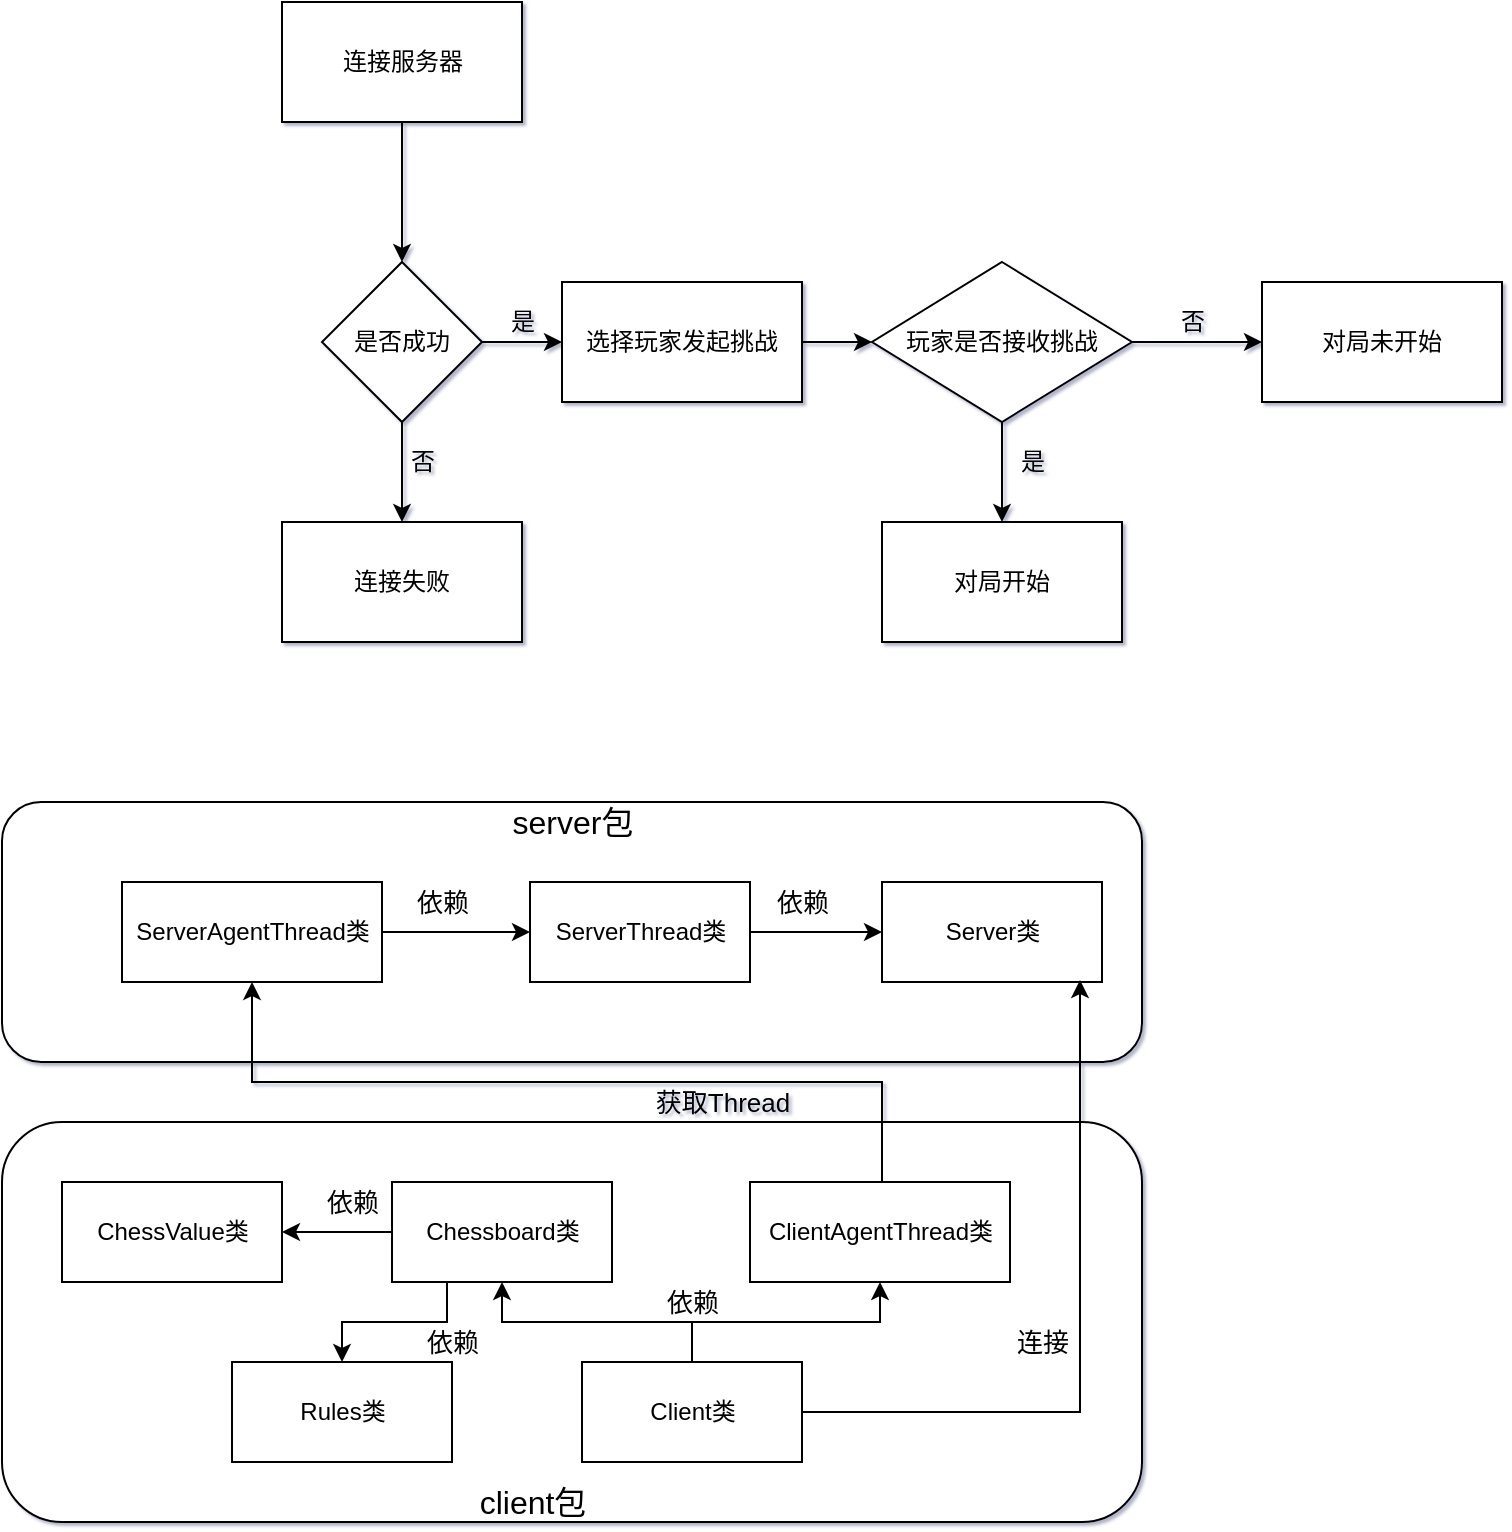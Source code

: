 <mxfile version="18.1.3" type="github">
  <diagram id="6qBIIyij7JlT-GvtMwbE" name="第 1 页">
    <mxGraphModel dx="930" dy="613" grid="1" gridSize="10" guides="1" tooltips="1" connect="1" arrows="1" fold="1" page="1" pageScale="1" pageWidth="827" pageHeight="1169" background="none" math="0" shadow="1">
      <root>
        <mxCell id="0" />
        <mxCell id="1" parent="0" />
        <mxCell id="x7iVse55aIPZz-lThM-Q-39" value="" style="rounded=1;whiteSpace=wrap;fontSize=16;" parent="1" vertex="1">
          <mxGeometry x="40" y="670" width="570" height="200" as="geometry" />
        </mxCell>
        <mxCell id="x7iVse55aIPZz-lThM-Q-35" value="" style="rounded=1;whiteSpace=wrap;html=1;" parent="1" vertex="1">
          <mxGeometry x="40" y="510" width="570" height="130" as="geometry" />
        </mxCell>
        <mxCell id="x7iVse55aIPZz-lThM-Q-3" value="" style="edgeStyle=orthogonalEdgeStyle;rounded=0;orthogonalLoop=1;jettySize=auto;html=1;" parent="1" source="x7iVse55aIPZz-lThM-Q-1" target="x7iVse55aIPZz-lThM-Q-2" edge="1">
          <mxGeometry relative="1" as="geometry" />
        </mxCell>
        <object label="连接服务器" id="x7iVse55aIPZz-lThM-Q-1">
          <mxCell style="verticalLabelPosition=middle;verticalAlign=middle;html=1;shape=mxgraph.basic.rect;fillColor2=none;strokeWidth=1;size=20;indent=5;labelPosition=center;align=center;" parent="1" vertex="1">
            <mxGeometry x="180" y="110" width="120" height="60" as="geometry" />
          </mxCell>
        </object>
        <mxCell id="x7iVse55aIPZz-lThM-Q-5" value="" style="edgeStyle=orthogonalEdgeStyle;rounded=0;orthogonalLoop=1;jettySize=auto;html=1;" parent="1" source="x7iVse55aIPZz-lThM-Q-2" target="x7iVse55aIPZz-lThM-Q-4" edge="1">
          <mxGeometry relative="1" as="geometry" />
        </mxCell>
        <mxCell id="x7iVse55aIPZz-lThM-Q-7" value="" style="edgeStyle=orthogonalEdgeStyle;rounded=0;orthogonalLoop=1;jettySize=auto;html=1;" parent="1" source="x7iVse55aIPZz-lThM-Q-2" target="x7iVse55aIPZz-lThM-Q-6" edge="1">
          <mxGeometry relative="1" as="geometry" />
        </mxCell>
        <mxCell id="x7iVse55aIPZz-lThM-Q-2" value="是否成功" style="rhombus;whiteSpace=wrap;html=1;strokeWidth=1;" parent="1" vertex="1">
          <mxGeometry x="200" y="240" width="80" height="80" as="geometry" />
        </mxCell>
        <mxCell id="x7iVse55aIPZz-lThM-Q-4" value="连接失败" style="whiteSpace=wrap;html=1;strokeWidth=1;" parent="1" vertex="1">
          <mxGeometry x="180" y="370" width="120" height="60" as="geometry" />
        </mxCell>
        <mxCell id="x7iVse55aIPZz-lThM-Q-11" value="" style="edgeStyle=orthogonalEdgeStyle;rounded=0;orthogonalLoop=1;jettySize=auto;html=1;" parent="1" source="x7iVse55aIPZz-lThM-Q-6" target="x7iVse55aIPZz-lThM-Q-10" edge="1">
          <mxGeometry relative="1" as="geometry" />
        </mxCell>
        <mxCell id="x7iVse55aIPZz-lThM-Q-6" value="选择玩家发起挑战" style="whiteSpace=wrap;html=1;strokeWidth=1;" parent="1" vertex="1">
          <mxGeometry x="320" y="250" width="120" height="60" as="geometry" />
        </mxCell>
        <mxCell id="x7iVse55aIPZz-lThM-Q-8" value="是" style="text;html=1;align=center;verticalAlign=middle;resizable=0;points=[];autosize=1;strokeColor=none;fillColor=none;" parent="1" vertex="1">
          <mxGeometry x="285" y="260" width="30" height="20" as="geometry" />
        </mxCell>
        <mxCell id="x7iVse55aIPZz-lThM-Q-9" value="否" style="text;html=1;align=center;verticalAlign=middle;resizable=0;points=[];autosize=1;strokeColor=none;fillColor=none;" parent="1" vertex="1">
          <mxGeometry x="235" y="330" width="30" height="20" as="geometry" />
        </mxCell>
        <mxCell id="x7iVse55aIPZz-lThM-Q-16" value="" style="edgeStyle=orthogonalEdgeStyle;rounded=0;orthogonalLoop=1;jettySize=auto;html=1;" parent="1" source="x7iVse55aIPZz-lThM-Q-10" target="x7iVse55aIPZz-lThM-Q-15" edge="1">
          <mxGeometry relative="1" as="geometry" />
        </mxCell>
        <mxCell id="x7iVse55aIPZz-lThM-Q-23" value="" style="edgeStyle=orthogonalEdgeStyle;rounded=0;orthogonalLoop=1;jettySize=auto;html=1;" parent="1" source="x7iVse55aIPZz-lThM-Q-10" target="x7iVse55aIPZz-lThM-Q-12" edge="1">
          <mxGeometry relative="1" as="geometry" />
        </mxCell>
        <mxCell id="x7iVse55aIPZz-lThM-Q-10" value="玩家是否接收挑战" style="rhombus;whiteSpace=wrap;html=1;strokeWidth=1;" parent="1" vertex="1">
          <mxGeometry x="475" y="240" width="130" height="80" as="geometry" />
        </mxCell>
        <mxCell id="x7iVse55aIPZz-lThM-Q-12" value="对局开始" style="whiteSpace=wrap;html=1;strokeWidth=1;" parent="1" vertex="1">
          <mxGeometry x="480" y="370" width="120" height="60" as="geometry" />
        </mxCell>
        <mxCell id="x7iVse55aIPZz-lThM-Q-15" value="对局未开始" style="whiteSpace=wrap;html=1;strokeWidth=1;" parent="1" vertex="1">
          <mxGeometry x="670" y="250" width="120" height="60" as="geometry" />
        </mxCell>
        <mxCell id="x7iVse55aIPZz-lThM-Q-17" value="否" style="text;html=1;align=center;verticalAlign=middle;resizable=0;points=[];autosize=1;strokeColor=none;fillColor=none;" parent="1" vertex="1">
          <mxGeometry x="620" y="260" width="30" height="20" as="geometry" />
        </mxCell>
        <mxCell id="x7iVse55aIPZz-lThM-Q-22" value="是" style="text;html=1;align=center;verticalAlign=middle;resizable=0;points=[];autosize=1;strokeColor=none;fillColor=none;" parent="1" vertex="1">
          <mxGeometry x="540" y="330" width="30" height="20" as="geometry" />
        </mxCell>
        <mxCell id="x7iVse55aIPZz-lThM-Q-24" value="Server类" style="html=1;" parent="1" vertex="1">
          <mxGeometry x="480" y="550" width="110" height="50" as="geometry" />
        </mxCell>
        <mxCell id="x7iVse55aIPZz-lThM-Q-52" style="edgeStyle=orthogonalEdgeStyle;rounded=0;orthogonalLoop=1;jettySize=auto;html=1;entryX=0;entryY=0.5;entryDx=0;entryDy=0;fontSize=16;" parent="1" source="x7iVse55aIPZz-lThM-Q-27" target="x7iVse55aIPZz-lThM-Q-24" edge="1">
          <mxGeometry relative="1" as="geometry" />
        </mxCell>
        <mxCell id="x7iVse55aIPZz-lThM-Q-27" value="ServerThread类" style="html=1;" parent="1" vertex="1">
          <mxGeometry x="304" y="550" width="110" height="50" as="geometry" />
        </mxCell>
        <mxCell id="x7iVse55aIPZz-lThM-Q-43" style="edgeStyle=orthogonalEdgeStyle;rounded=0;orthogonalLoop=1;jettySize=auto;html=1;fontSize=16;exitX=0;exitY=0.5;exitDx=0;exitDy=0;" parent="1" source="x7iVse55aIPZz-lThM-Q-29" target="x7iVse55aIPZz-lThM-Q-28" edge="1">
          <mxGeometry relative="1" as="geometry" />
        </mxCell>
        <mxCell id="x7iVse55aIPZz-lThM-Q-28" value="&lt;span lang=&quot;EN-US&quot;&gt;ChessValue&lt;/span&gt;&lt;span&gt;类&lt;/span&gt;" style="html=1;" parent="1" vertex="1">
          <mxGeometry x="70" y="700" width="110" height="50" as="geometry" />
        </mxCell>
        <mxCell id="x7iVse55aIPZz-lThM-Q-29" value="&lt;span lang=&quot;EN-US&quot;&gt;Chessboard&lt;/span&gt;&lt;span&gt;类&lt;/span&gt;" style="html=1;" parent="1" vertex="1">
          <mxGeometry x="235" y="700" width="110" height="50" as="geometry" />
        </mxCell>
        <mxCell id="x7iVse55aIPZz-lThM-Q-45" style="edgeStyle=orthogonalEdgeStyle;rounded=0;orthogonalLoop=1;jettySize=auto;html=1;fontSize=16;" parent="1" source="x7iVse55aIPZz-lThM-Q-30" target="x7iVse55aIPZz-lThM-Q-29" edge="1">
          <mxGeometry relative="1" as="geometry" />
        </mxCell>
        <mxCell id="x7iVse55aIPZz-lThM-Q-46" style="edgeStyle=orthogonalEdgeStyle;rounded=0;orthogonalLoop=1;jettySize=auto;html=1;entryX=0.5;entryY=1;entryDx=0;entryDy=0;fontSize=16;" parent="1" source="x7iVse55aIPZz-lThM-Q-30" target="x7iVse55aIPZz-lThM-Q-31" edge="1">
          <mxGeometry relative="1" as="geometry" />
        </mxCell>
        <mxCell id="x7iVse55aIPZz-lThM-Q-59" style="edgeStyle=orthogonalEdgeStyle;rounded=0;orthogonalLoop=1;jettySize=auto;html=1;fontSize=13;entryX=0.9;entryY=0.98;entryDx=0;entryDy=0;entryPerimeter=0;" parent="1" source="x7iVse55aIPZz-lThM-Q-30" target="x7iVse55aIPZz-lThM-Q-24" edge="1">
          <mxGeometry relative="1" as="geometry">
            <mxPoint x="580" y="620" as="targetPoint" />
          </mxGeometry>
        </mxCell>
        <mxCell id="x7iVse55aIPZz-lThM-Q-30" value="Client类" style="html=1;" parent="1" vertex="1">
          <mxGeometry x="330" y="790" width="110" height="50" as="geometry" />
        </mxCell>
        <mxCell id="x7iVse55aIPZz-lThM-Q-61" style="edgeStyle=orthogonalEdgeStyle;rounded=0;orthogonalLoop=1;jettySize=auto;html=1;fontSize=13;entryX=0.5;entryY=1;entryDx=0;entryDy=0;exitX=0.5;exitY=0;exitDx=0;exitDy=0;" parent="1" source="x7iVse55aIPZz-lThM-Q-31" target="x7iVse55aIPZz-lThM-Q-32" edge="1">
          <mxGeometry relative="1" as="geometry">
            <mxPoint x="479" y="650" as="targetPoint" />
            <Array as="points">
              <mxPoint x="480" y="700" />
              <mxPoint x="480" y="650" />
              <mxPoint x="165" y="650" />
            </Array>
          </mxGeometry>
        </mxCell>
        <mxCell id="x7iVse55aIPZz-lThM-Q-31" value="&lt;span lang=&quot;EN-US&quot;&gt;ClientAgentThread&lt;/span&gt;&lt;span&gt;类&lt;/span&gt;" style="html=1;" parent="1" vertex="1">
          <mxGeometry x="414" y="700" width="130" height="50" as="geometry" />
        </mxCell>
        <mxCell id="x7iVse55aIPZz-lThM-Q-51" style="edgeStyle=orthogonalEdgeStyle;rounded=0;orthogonalLoop=1;jettySize=auto;html=1;entryX=0;entryY=0.5;entryDx=0;entryDy=0;fontSize=16;" parent="1" source="x7iVse55aIPZz-lThM-Q-32" target="x7iVse55aIPZz-lThM-Q-27" edge="1">
          <mxGeometry relative="1" as="geometry" />
        </mxCell>
        <mxCell id="x7iVse55aIPZz-lThM-Q-32" value="ServerAgentThread类" style="html=1;" parent="1" vertex="1">
          <mxGeometry x="100" y="550" width="130" height="50" as="geometry" />
        </mxCell>
        <mxCell id="x7iVse55aIPZz-lThM-Q-50" style="edgeStyle=orthogonalEdgeStyle;rounded=0;orthogonalLoop=1;jettySize=auto;html=1;fontSize=16;exitX=0.25;exitY=1;exitDx=0;exitDy=0;" parent="1" source="x7iVse55aIPZz-lThM-Q-29" target="x7iVse55aIPZz-lThM-Q-33" edge="1">
          <mxGeometry relative="1" as="geometry" />
        </mxCell>
        <mxCell id="x7iVse55aIPZz-lThM-Q-33" value="&lt;span lang=&quot;EN-US&quot;&gt;Rules&lt;/span&gt;&lt;span&gt;类&lt;/span&gt;" style="html=1;" parent="1" vertex="1">
          <mxGeometry x="155" y="790" width="110" height="50" as="geometry" />
        </mxCell>
        <mxCell id="x7iVse55aIPZz-lThM-Q-38" value="server包" style="text;html=1;align=center;verticalAlign=middle;resizable=0;points=[];autosize=1;strokeColor=none;fillColor=none;fontSize=16;" parent="1" vertex="1">
          <mxGeometry x="285" y="510" width="80" height="20" as="geometry" />
        </mxCell>
        <mxCell id="x7iVse55aIPZz-lThM-Q-40" value="client包" style="text;html=1;align=center;verticalAlign=middle;resizable=0;points=[];autosize=1;strokeColor=none;fillColor=none;fontSize=16;" parent="1" vertex="1">
          <mxGeometry x="270" y="850" width="70" height="20" as="geometry" />
        </mxCell>
        <mxCell id="x7iVse55aIPZz-lThM-Q-53" value="依赖" style="text;html=1;align=center;verticalAlign=middle;resizable=0;points=[];autosize=1;strokeColor=none;fillColor=none;fontSize=13;" parent="1" vertex="1">
          <mxGeometry x="240" y="550" width="40" height="20" as="geometry" />
        </mxCell>
        <mxCell id="x7iVse55aIPZz-lThM-Q-55" value="依赖" style="text;html=1;align=center;verticalAlign=middle;resizable=0;points=[];autosize=1;strokeColor=none;fillColor=none;fontSize=13;" parent="1" vertex="1">
          <mxGeometry x="420" y="550" width="40" height="20" as="geometry" />
        </mxCell>
        <mxCell id="x7iVse55aIPZz-lThM-Q-56" value="依赖" style="text;html=1;align=center;verticalAlign=middle;resizable=0;points=[];autosize=1;strokeColor=none;fillColor=none;fontSize=13;" parent="1" vertex="1">
          <mxGeometry x="365" y="750" width="40" height="20" as="geometry" />
        </mxCell>
        <mxCell id="x7iVse55aIPZz-lThM-Q-57" value="依赖" style="text;html=1;align=center;verticalAlign=middle;resizable=0;points=[];autosize=1;strokeColor=none;fillColor=none;fontSize=13;" parent="1" vertex="1">
          <mxGeometry x="245" y="770" width="40" height="20" as="geometry" />
        </mxCell>
        <mxCell id="x7iVse55aIPZz-lThM-Q-58" value="依赖" style="text;html=1;align=center;verticalAlign=middle;resizable=0;points=[];autosize=1;strokeColor=none;fillColor=none;fontSize=13;" parent="1" vertex="1">
          <mxGeometry x="195" y="700" width="40" height="20" as="geometry" />
        </mxCell>
        <mxCell id="x7iVse55aIPZz-lThM-Q-60" value="连接" style="text;html=1;align=center;verticalAlign=middle;resizable=0;points=[];autosize=1;strokeColor=none;fillColor=none;fontSize=13;" parent="1" vertex="1">
          <mxGeometry x="540" y="770" width="40" height="20" as="geometry" />
        </mxCell>
        <mxCell id="x7iVse55aIPZz-lThM-Q-62" value="获取Thread" style="text;html=1;align=center;verticalAlign=middle;resizable=0;points=[];autosize=1;strokeColor=none;fillColor=none;fontSize=13;" parent="1" vertex="1">
          <mxGeometry x="360" y="650" width="80" height="20" as="geometry" />
        </mxCell>
      </root>
    </mxGraphModel>
  </diagram>
</mxfile>
